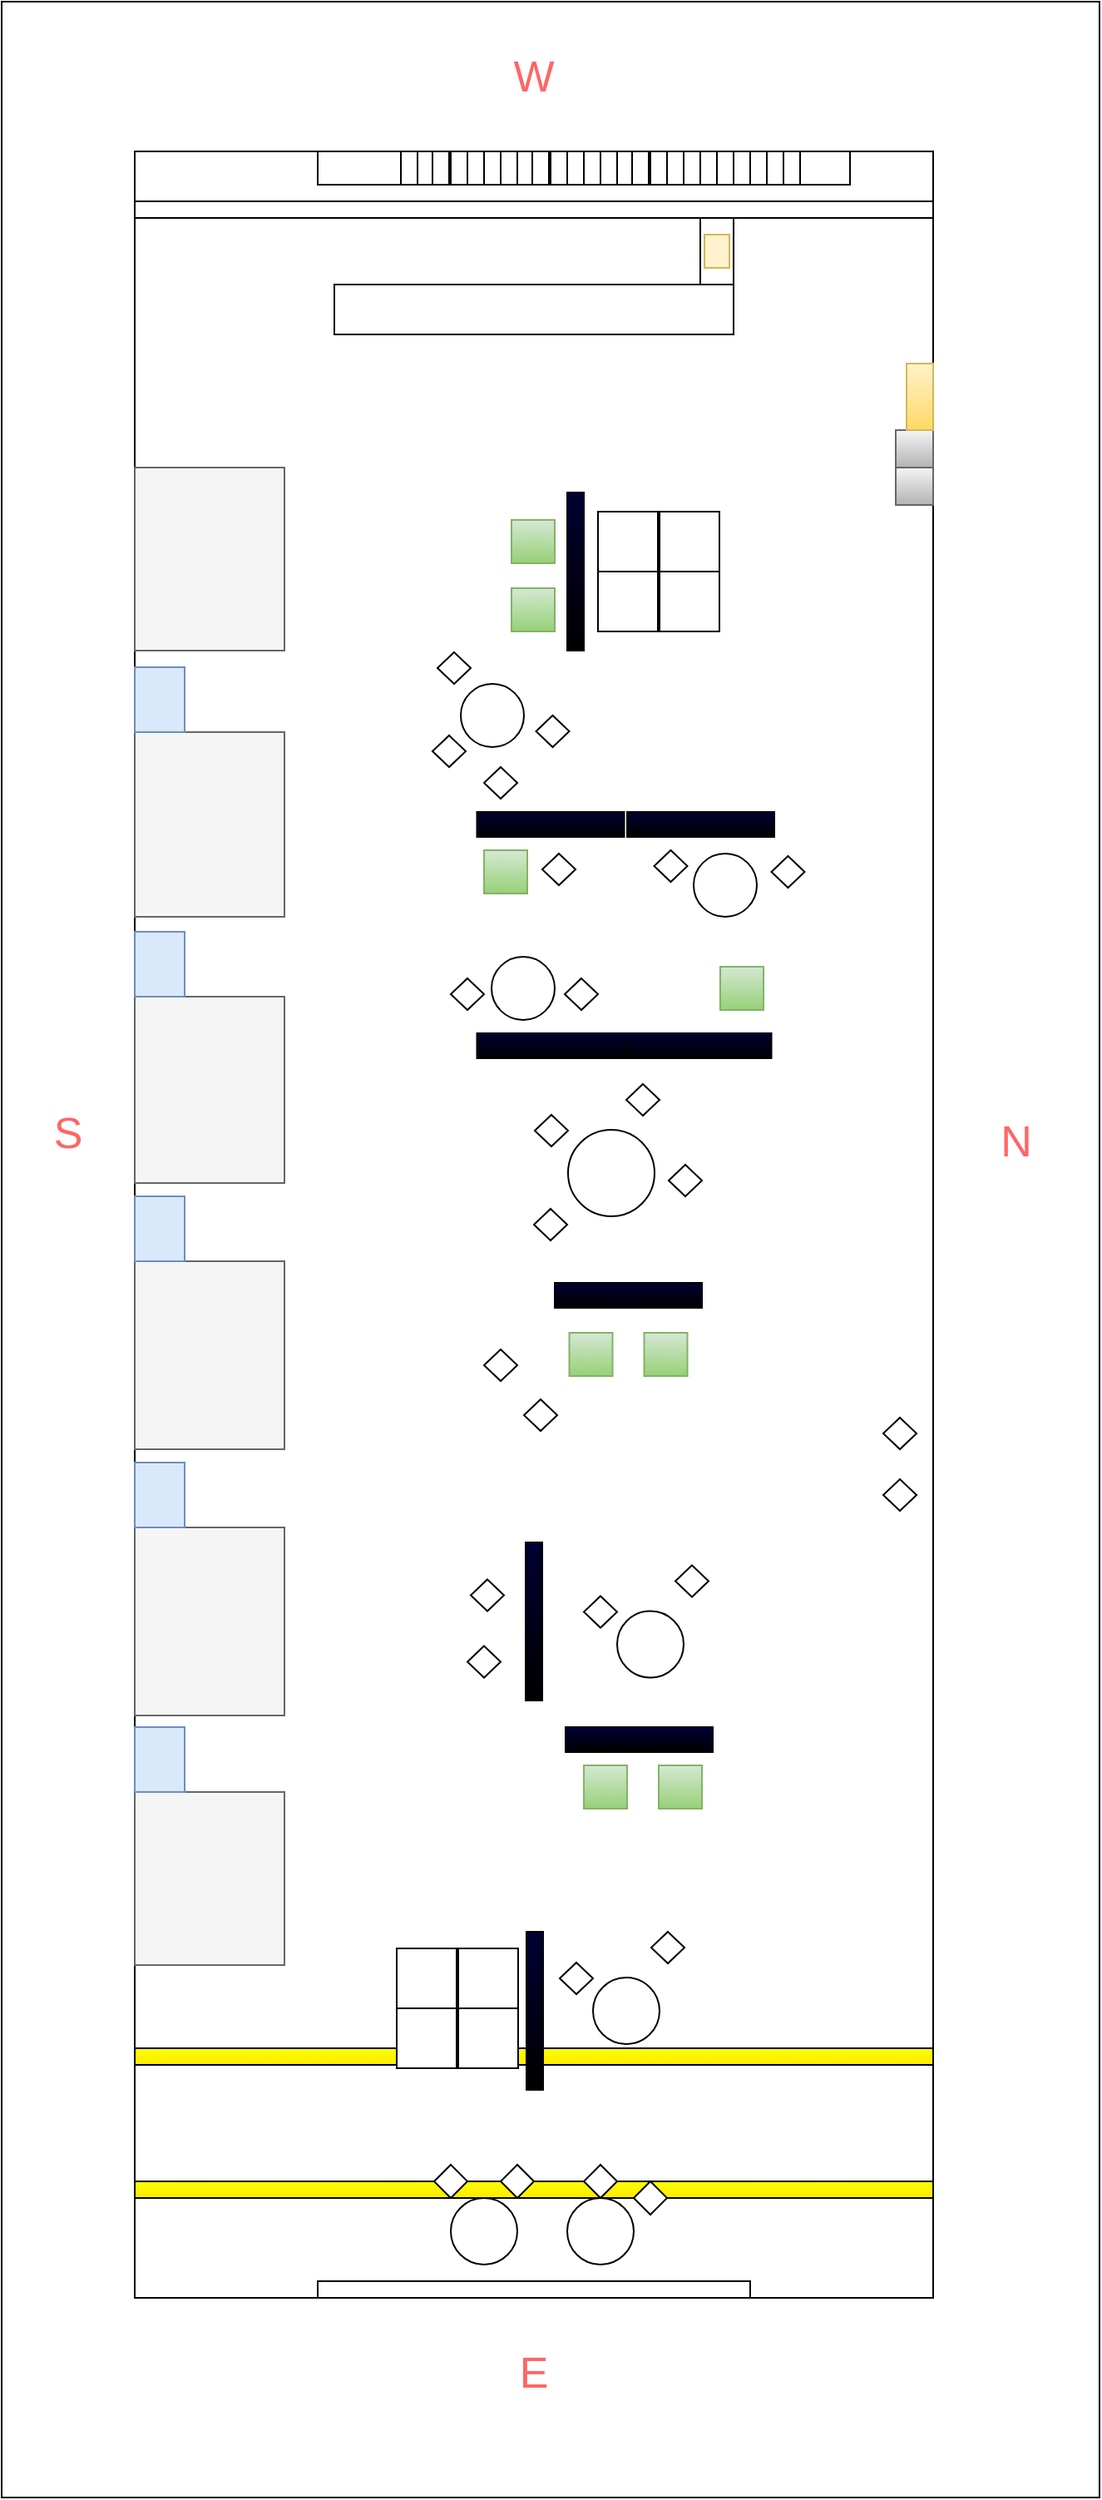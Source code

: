 <mxfile version="24.4.0" type="device">
  <diagram name="Page-1" id="peKzmMszpbKrmGetyb13">
    <mxGraphModel dx="1302" dy="1877" grid="1" gridSize="10" guides="1" tooltips="1" connect="1" arrows="1" fold="1" page="1" pageScale="1" pageWidth="827" pageHeight="1169" math="0" shadow="0">
      <root>
        <mxCell id="0" />
        <mxCell id="1" parent="0" />
        <mxCell id="msCMPJcNtfmj9_Efs-TA-1" value="" style="rounded=0;whiteSpace=wrap;html=1;" vertex="1" parent="1">
          <mxGeometry x="30" y="-80" width="660" height="1500" as="geometry" />
        </mxCell>
        <mxCell id="msCMPJcNtfmj9_Efs-TA-2" value="" style="rounded=0;whiteSpace=wrap;html=1;" vertex="1" parent="1">
          <mxGeometry x="110" y="10" width="480" height="1290" as="geometry" />
        </mxCell>
        <mxCell id="msCMPJcNtfmj9_Efs-TA-4" value="N" style="text;html=1;align=center;verticalAlign=middle;whiteSpace=wrap;rounded=0;fontSize=26;fontColor=#FF6666;" vertex="1" parent="1">
          <mxGeometry x="610" y="589.5" width="60" height="30" as="geometry" />
        </mxCell>
        <mxCell id="msCMPJcNtfmj9_Efs-TA-5" value="S" style="text;html=1;align=center;verticalAlign=middle;whiteSpace=wrap;rounded=0;fontSize=26;fontColor=#FF6666;" vertex="1" parent="1">
          <mxGeometry x="40" y="585" width="60" height="30" as="geometry" />
        </mxCell>
        <mxCell id="msCMPJcNtfmj9_Efs-TA-6" value="E" style="text;html=1;align=center;verticalAlign=middle;whiteSpace=wrap;rounded=0;fontSize=26;fontColor=#FF6666;" vertex="1" parent="1">
          <mxGeometry x="320" y="1330" width="60" height="30" as="geometry" />
        </mxCell>
        <mxCell id="msCMPJcNtfmj9_Efs-TA-7" value="W" style="text;html=1;align=center;verticalAlign=middle;whiteSpace=wrap;rounded=0;fontSize=26;fontColor=#FF6666;" vertex="1" parent="1">
          <mxGeometry x="320" y="-50" width="60" height="30" as="geometry" />
        </mxCell>
        <mxCell id="msCMPJcNtfmj9_Efs-TA-9" value="" style="rounded=0;whiteSpace=wrap;html=1;fillColor=#f5f5f5;fontColor=#333333;strokeColor=#666666;" vertex="1" parent="1">
          <mxGeometry x="110" y="200" width="90" height="110" as="geometry" />
        </mxCell>
        <mxCell id="msCMPJcNtfmj9_Efs-TA-10" value="" style="rounded=0;whiteSpace=wrap;html=1;fillColor=#f5f5f5;fontColor=#333333;strokeColor=#666666;" vertex="1" parent="1">
          <mxGeometry x="110" y="359" width="90" height="111" as="geometry" />
        </mxCell>
        <mxCell id="msCMPJcNtfmj9_Efs-TA-11" value="" style="rounded=0;whiteSpace=wrap;html=1;fillColor=#f5f5f5;fontColor=#333333;strokeColor=#666666;" vertex="1" parent="1">
          <mxGeometry x="110" y="518" width="90" height="112" as="geometry" />
        </mxCell>
        <mxCell id="msCMPJcNtfmj9_Efs-TA-12" value="" style="rounded=0;whiteSpace=wrap;html=1;fillColor=#f5f5f5;fontColor=#333333;strokeColor=#666666;" vertex="1" parent="1">
          <mxGeometry x="110" y="677" width="90" height="113" as="geometry" />
        </mxCell>
        <mxCell id="msCMPJcNtfmj9_Efs-TA-13" value="" style="rounded=0;whiteSpace=wrap;html=1;fillColor=#f5f5f5;fontColor=#333333;strokeColor=#666666;" vertex="1" parent="1">
          <mxGeometry x="110" y="837" width="90" height="113" as="geometry" />
        </mxCell>
        <mxCell id="msCMPJcNtfmj9_Efs-TA-14" value="" style="rounded=0;whiteSpace=wrap;html=1;fillColor=#f5f5f5;fontColor=#333333;strokeColor=#666666;" vertex="1" parent="1">
          <mxGeometry x="110" y="996" width="90" height="104" as="geometry" />
        </mxCell>
        <mxCell id="msCMPJcNtfmj9_Efs-TA-18" value="" style="rounded=0;whiteSpace=wrap;html=1;" vertex="1" parent="1">
          <mxGeometry x="220" y="1290" width="260" height="10" as="geometry" />
        </mxCell>
        <mxCell id="msCMPJcNtfmj9_Efs-TA-23" value="" style="rounded=0;whiteSpace=wrap;html=1;" vertex="1" parent="1">
          <mxGeometry x="230" y="90" width="240" height="30" as="geometry" />
        </mxCell>
        <mxCell id="msCMPJcNtfmj9_Efs-TA-24" value="" style="rounded=0;whiteSpace=wrap;html=1;" vertex="1" parent="1">
          <mxGeometry x="110" y="40" width="480" height="10" as="geometry" />
        </mxCell>
        <mxCell id="msCMPJcNtfmj9_Efs-TA-25" value="" style="rounded=0;whiteSpace=wrap;html=1;" vertex="1" parent="1">
          <mxGeometry x="450" y="50" width="20" height="40" as="geometry" />
        </mxCell>
        <mxCell id="msCMPJcNtfmj9_Efs-TA-26" value="" style="rounded=0;whiteSpace=wrap;html=1;fillColor=#fff2cc;strokeColor=#d6b656;" vertex="1" parent="1">
          <mxGeometry x="452.5" y="60" width="15" height="20" as="geometry" />
        </mxCell>
        <mxCell id="msCMPJcNtfmj9_Efs-TA-27" value="" style="rounded=0;whiteSpace=wrap;html=1;" vertex="1" parent="1">
          <mxGeometry x="390" y="10" width="120" height="20" as="geometry" />
        </mxCell>
        <mxCell id="msCMPJcNtfmj9_Efs-TA-28" value="" style="rounded=0;whiteSpace=wrap;html=1;" vertex="1" parent="1">
          <mxGeometry x="510" y="10" width="30" height="20" as="geometry" />
        </mxCell>
        <mxCell id="msCMPJcNtfmj9_Efs-TA-29" value="" style="rounded=0;whiteSpace=wrap;html=1;" vertex="1" parent="1">
          <mxGeometry x="390" y="10" width="10" height="20" as="geometry" />
        </mxCell>
        <mxCell id="msCMPJcNtfmj9_Efs-TA-30" value="" style="rounded=0;whiteSpace=wrap;html=1;" vertex="1" parent="1">
          <mxGeometry x="400" y="10" width="10" height="20" as="geometry" />
        </mxCell>
        <mxCell id="msCMPJcNtfmj9_Efs-TA-31" value="" style="rounded=0;whiteSpace=wrap;html=1;" vertex="1" parent="1">
          <mxGeometry x="409" y="10" width="10" height="20" as="geometry" />
        </mxCell>
        <mxCell id="msCMPJcNtfmj9_Efs-TA-32" value="" style="rounded=0;whiteSpace=wrap;html=1;" vertex="1" parent="1">
          <mxGeometry x="420" y="10" width="10" height="20" as="geometry" />
        </mxCell>
        <mxCell id="msCMPJcNtfmj9_Efs-TA-33" value="" style="rounded=0;whiteSpace=wrap;html=1;" vertex="1" parent="1">
          <mxGeometry x="430" y="10" width="10" height="20" as="geometry" />
        </mxCell>
        <mxCell id="msCMPJcNtfmj9_Efs-TA-34" value="" style="rounded=0;whiteSpace=wrap;html=1;" vertex="1" parent="1">
          <mxGeometry x="440" y="10" width="10" height="20" as="geometry" />
        </mxCell>
        <mxCell id="msCMPJcNtfmj9_Efs-TA-35" value="" style="rounded=0;whiteSpace=wrap;html=1;" vertex="1" parent="1">
          <mxGeometry x="450" y="10" width="10" height="20" as="geometry" />
        </mxCell>
        <mxCell id="msCMPJcNtfmj9_Efs-TA-36" value="" style="rounded=0;whiteSpace=wrap;html=1;" vertex="1" parent="1">
          <mxGeometry x="460" y="10" width="10" height="20" as="geometry" />
        </mxCell>
        <mxCell id="msCMPJcNtfmj9_Efs-TA-37" value="" style="rounded=0;whiteSpace=wrap;html=1;" vertex="1" parent="1">
          <mxGeometry x="470" y="10" width="10" height="20" as="geometry" />
        </mxCell>
        <mxCell id="msCMPJcNtfmj9_Efs-TA-38" value="" style="rounded=0;whiteSpace=wrap;html=1;" vertex="1" parent="1">
          <mxGeometry x="480" y="10" width="10" height="20" as="geometry" />
        </mxCell>
        <mxCell id="msCMPJcNtfmj9_Efs-TA-39" value="" style="rounded=0;whiteSpace=wrap;html=1;" vertex="1" parent="1">
          <mxGeometry x="490" y="10" width="10" height="20" as="geometry" />
        </mxCell>
        <mxCell id="msCMPJcNtfmj9_Efs-TA-40" value="" style="rounded=0;whiteSpace=wrap;html=1;" vertex="1" parent="1">
          <mxGeometry x="330" y="10" width="10" height="20" as="geometry" />
        </mxCell>
        <mxCell id="msCMPJcNtfmj9_Efs-TA-41" value="" style="rounded=0;whiteSpace=wrap;html=1;" vertex="1" parent="1">
          <mxGeometry x="340" y="10" width="10" height="20" as="geometry" />
        </mxCell>
        <mxCell id="msCMPJcNtfmj9_Efs-TA-42" value="" style="rounded=0;whiteSpace=wrap;html=1;" vertex="1" parent="1">
          <mxGeometry x="349" y="10" width="10" height="20" as="geometry" />
        </mxCell>
        <mxCell id="msCMPJcNtfmj9_Efs-TA-43" value="" style="rounded=0;whiteSpace=wrap;html=1;" vertex="1" parent="1">
          <mxGeometry x="360" y="10" width="10" height="20" as="geometry" />
        </mxCell>
        <mxCell id="msCMPJcNtfmj9_Efs-TA-44" value="" style="rounded=0;whiteSpace=wrap;html=1;" vertex="1" parent="1">
          <mxGeometry x="370" y="10" width="10" height="20" as="geometry" />
        </mxCell>
        <mxCell id="msCMPJcNtfmj9_Efs-TA-45" value="" style="rounded=0;whiteSpace=wrap;html=1;" vertex="1" parent="1">
          <mxGeometry x="380" y="10" width="10" height="20" as="geometry" />
        </mxCell>
        <mxCell id="msCMPJcNtfmj9_Efs-TA-46" value="" style="rounded=0;whiteSpace=wrap;html=1;" vertex="1" parent="1">
          <mxGeometry x="270" y="10" width="10" height="20" as="geometry" />
        </mxCell>
        <mxCell id="msCMPJcNtfmj9_Efs-TA-47" value="" style="rounded=0;whiteSpace=wrap;html=1;" vertex="1" parent="1">
          <mxGeometry x="280" y="10" width="10" height="20" as="geometry" />
        </mxCell>
        <mxCell id="msCMPJcNtfmj9_Efs-TA-48" value="" style="rounded=0;whiteSpace=wrap;html=1;" vertex="1" parent="1">
          <mxGeometry x="289" y="10" width="10" height="20" as="geometry" />
        </mxCell>
        <mxCell id="msCMPJcNtfmj9_Efs-TA-49" value="" style="rounded=0;whiteSpace=wrap;html=1;" vertex="1" parent="1">
          <mxGeometry x="300" y="10" width="10" height="20" as="geometry" />
        </mxCell>
        <mxCell id="msCMPJcNtfmj9_Efs-TA-50" value="" style="rounded=0;whiteSpace=wrap;html=1;" vertex="1" parent="1">
          <mxGeometry x="310" y="10" width="10" height="20" as="geometry" />
        </mxCell>
        <mxCell id="msCMPJcNtfmj9_Efs-TA-51" value="" style="rounded=0;whiteSpace=wrap;html=1;" vertex="1" parent="1">
          <mxGeometry x="320" y="10" width="10" height="20" as="geometry" />
        </mxCell>
        <mxCell id="msCMPJcNtfmj9_Efs-TA-52" value="" style="rounded=0;whiteSpace=wrap;html=1;" vertex="1" parent="1">
          <mxGeometry x="220" y="10" width="50" height="20" as="geometry" />
        </mxCell>
        <mxCell id="msCMPJcNtfmj9_Efs-TA-53" value="" style="rounded=0;whiteSpace=wrap;html=1;fillColor=#dae8fc;strokeColor=#6c8ebf;" vertex="1" parent="1">
          <mxGeometry x="110" y="957" width="30" height="39" as="geometry" />
        </mxCell>
        <mxCell id="msCMPJcNtfmj9_Efs-TA-54" value="" style="rounded=0;whiteSpace=wrap;html=1;fillColor=#dae8fc;strokeColor=#6c8ebf;" vertex="1" parent="1">
          <mxGeometry x="110" y="798" width="30" height="39" as="geometry" />
        </mxCell>
        <mxCell id="msCMPJcNtfmj9_Efs-TA-55" value="" style="rounded=0;whiteSpace=wrap;html=1;fillColor=#dae8fc;strokeColor=#6c8ebf;" vertex="1" parent="1">
          <mxGeometry x="110" y="638" width="30" height="39" as="geometry" />
        </mxCell>
        <mxCell id="msCMPJcNtfmj9_Efs-TA-56" value="" style="rounded=0;whiteSpace=wrap;html=1;fillColor=#dae8fc;strokeColor=#6c8ebf;" vertex="1" parent="1">
          <mxGeometry x="110" y="479" width="30" height="39" as="geometry" />
        </mxCell>
        <mxCell id="msCMPJcNtfmj9_Efs-TA-58" value="" style="rounded=0;whiteSpace=wrap;html=1;fillColor=#dae8fc;strokeColor=#6c8ebf;" vertex="1" parent="1">
          <mxGeometry x="110" y="320" width="30" height="39" as="geometry" />
        </mxCell>
        <mxCell id="msCMPJcNtfmj9_Efs-TA-59" value="" style="rounded=0;whiteSpace=wrap;html=1;fillColor=#fbff00;gradientColor=#ffea00;" vertex="1" parent="1">
          <mxGeometry x="110" y="1230" width="480" height="10" as="geometry" />
        </mxCell>
        <mxCell id="msCMPJcNtfmj9_Efs-TA-19" value="" style="rhombus;whiteSpace=wrap;html=1;" vertex="1" parent="1">
          <mxGeometry x="410" y="1230" width="20" height="20" as="geometry" />
        </mxCell>
        <mxCell id="msCMPJcNtfmj9_Efs-TA-20" value="" style="rhombus;whiteSpace=wrap;html=1;" vertex="1" parent="1">
          <mxGeometry x="380" y="1220" width="20" height="20" as="geometry" />
        </mxCell>
        <mxCell id="msCMPJcNtfmj9_Efs-TA-21" value="" style="rhombus;whiteSpace=wrap;html=1;" vertex="1" parent="1">
          <mxGeometry x="330" y="1220" width="20" height="20" as="geometry" />
        </mxCell>
        <mxCell id="msCMPJcNtfmj9_Efs-TA-22" value="" style="rhombus;whiteSpace=wrap;html=1;" vertex="1" parent="1">
          <mxGeometry x="290" y="1220" width="20" height="20" as="geometry" />
        </mxCell>
        <mxCell id="msCMPJcNtfmj9_Efs-TA-15" value="" style="ellipse;whiteSpace=wrap;html=1;aspect=fixed;" vertex="1" parent="1">
          <mxGeometry x="300" y="1240" width="40" height="40" as="geometry" />
        </mxCell>
        <mxCell id="msCMPJcNtfmj9_Efs-TA-17" value="" style="ellipse;whiteSpace=wrap;html=1;aspect=fixed;" vertex="1" parent="1">
          <mxGeometry x="370" y="1240" width="40" height="40" as="geometry" />
        </mxCell>
        <mxCell id="msCMPJcNtfmj9_Efs-TA-60" value="" style="rounded=0;whiteSpace=wrap;html=1;fillColor=#fbff00;gradientColor=#ffea00;" vertex="1" parent="1">
          <mxGeometry x="110" y="1150" width="480" height="10" as="geometry" />
        </mxCell>
        <mxCell id="msCMPJcNtfmj9_Efs-TA-61" value="" style="whiteSpace=wrap;html=1;aspect=fixed;" vertex="1" parent="1">
          <mxGeometry x="267.5" y="1126" width="36" height="36" as="geometry" />
        </mxCell>
        <mxCell id="msCMPJcNtfmj9_Efs-TA-62" value="" style="whiteSpace=wrap;html=1;aspect=fixed;" vertex="1" parent="1">
          <mxGeometry x="304.5" y="1126" width="36" height="36" as="geometry" />
        </mxCell>
        <mxCell id="msCMPJcNtfmj9_Efs-TA-63" value="" style="whiteSpace=wrap;html=1;aspect=fixed;" vertex="1" parent="1">
          <mxGeometry x="267.5" y="1090" width="36" height="36" as="geometry" />
        </mxCell>
        <mxCell id="msCMPJcNtfmj9_Efs-TA-64" value="" style="whiteSpace=wrap;html=1;aspect=fixed;" vertex="1" parent="1">
          <mxGeometry x="304.5" y="1090" width="36" height="36" as="geometry" />
        </mxCell>
        <mxCell id="msCMPJcNtfmj9_Efs-TA-65" value="" style="rounded=0;whiteSpace=wrap;html=1;gradientColor=default;fillColor=#000033;" vertex="1" parent="1">
          <mxGeometry x="345.5" y="1080" width="10" height="95" as="geometry" />
        </mxCell>
        <mxCell id="msCMPJcNtfmj9_Efs-TA-69" value="" style="ellipse;whiteSpace=wrap;html=1;aspect=fixed;direction=south;" vertex="1" parent="1">
          <mxGeometry x="385.5" y="1107.5" width="40" height="40" as="geometry" />
        </mxCell>
        <mxCell id="msCMPJcNtfmj9_Efs-TA-70" value="" style="rhombus;whiteSpace=wrap;html=1;" vertex="1" parent="1">
          <mxGeometry x="365.5" y="1098.5" width="20" height="19" as="geometry" />
        </mxCell>
        <mxCell id="msCMPJcNtfmj9_Efs-TA-71" value="" style="rhombus;whiteSpace=wrap;html=1;" vertex="1" parent="1">
          <mxGeometry x="420.5" y="1080" width="20" height="19" as="geometry" />
        </mxCell>
        <mxCell id="msCMPJcNtfmj9_Efs-TA-72" value="" style="rounded=0;whiteSpace=wrap;html=1;gradientColor=default;fillColor=#000033;" vertex="1" parent="1">
          <mxGeometry x="345" y="846" width="10" height="95" as="geometry" />
        </mxCell>
        <mxCell id="msCMPJcNtfmj9_Efs-TA-73" value="" style="rounded=0;whiteSpace=wrap;html=1;gradientColor=default;fillColor=#000033;" vertex="1" parent="1">
          <mxGeometry x="369" y="957" width="88.5" height="15" as="geometry" />
        </mxCell>
        <mxCell id="msCMPJcNtfmj9_Efs-TA-74" value="" style="whiteSpace=wrap;html=1;aspect=fixed;fillColor=#d5e8d4;gradientColor=#97d077;strokeColor=#82b366;" vertex="1" parent="1">
          <mxGeometry x="380" y="980" width="26" height="26" as="geometry" />
        </mxCell>
        <mxCell id="msCMPJcNtfmj9_Efs-TA-75" value="" style="whiteSpace=wrap;html=1;aspect=fixed;fillColor=#d5e8d4;gradientColor=#97d077;strokeColor=#82b366;" vertex="1" parent="1">
          <mxGeometry x="425" y="980" width="26" height="26" as="geometry" />
        </mxCell>
        <mxCell id="msCMPJcNtfmj9_Efs-TA-77" value="" style="rounded=0;whiteSpace=wrap;html=1;gradientColor=default;fillColor=#000033;" vertex="1" parent="1">
          <mxGeometry x="362.5" y="690" width="88.5" height="15" as="geometry" />
        </mxCell>
        <mxCell id="msCMPJcNtfmj9_Efs-TA-78" value="" style="rounded=0;whiteSpace=wrap;html=1;gradientColor=default;fillColor=#000033;" vertex="1" parent="1">
          <mxGeometry x="315.75" y="540" width="88.5" height="15" as="geometry" />
        </mxCell>
        <mxCell id="msCMPJcNtfmj9_Efs-TA-79" value="" style="rounded=0;whiteSpace=wrap;html=1;gradientColor=default;fillColor=#000033;" vertex="1" parent="1">
          <mxGeometry x="315.75" y="407" width="88.5" height="15" as="geometry" />
        </mxCell>
        <mxCell id="msCMPJcNtfmj9_Efs-TA-81" value="" style="rounded=0;whiteSpace=wrap;html=1;gradientColor=default;fillColor=#000033;" vertex="1" parent="1">
          <mxGeometry x="370" y="215" width="10" height="95" as="geometry" />
        </mxCell>
        <mxCell id="msCMPJcNtfmj9_Efs-TA-82" value="" style="rounded=0;whiteSpace=wrap;html=1;gradientColor=default;fillColor=#000033;" vertex="1" parent="1">
          <mxGeometry x="406" y="407" width="88.5" height="15" as="geometry" />
        </mxCell>
        <mxCell id="msCMPJcNtfmj9_Efs-TA-83" value="" style="rounded=0;whiteSpace=wrap;html=1;gradientColor=default;fillColor=#000033;" vertex="1" parent="1">
          <mxGeometry x="404.25" y="540" width="88.5" height="15" as="geometry" />
        </mxCell>
        <mxCell id="msCMPJcNtfmj9_Efs-TA-84" value="" style="whiteSpace=wrap;html=1;aspect=fixed;" vertex="1" parent="1">
          <mxGeometry x="388.5" y="262.5" width="36" height="36" as="geometry" />
        </mxCell>
        <mxCell id="msCMPJcNtfmj9_Efs-TA-85" value="" style="whiteSpace=wrap;html=1;aspect=fixed;" vertex="1" parent="1">
          <mxGeometry x="425.5" y="262.5" width="36" height="36" as="geometry" />
        </mxCell>
        <mxCell id="msCMPJcNtfmj9_Efs-TA-86" value="" style="whiteSpace=wrap;html=1;aspect=fixed;" vertex="1" parent="1">
          <mxGeometry x="388.5" y="226.5" width="36" height="36" as="geometry" />
        </mxCell>
        <mxCell id="msCMPJcNtfmj9_Efs-TA-87" value="" style="whiteSpace=wrap;html=1;aspect=fixed;" vertex="1" parent="1">
          <mxGeometry x="425.5" y="226.5" width="36" height="36" as="geometry" />
        </mxCell>
        <mxCell id="msCMPJcNtfmj9_Efs-TA-88" value="" style="whiteSpace=wrap;html=1;aspect=fixed;fillColor=#d5e8d4;gradientColor=#97d077;strokeColor=#82b366;" vertex="1" parent="1">
          <mxGeometry x="371.25" y="720" width="26" height="26" as="geometry" />
        </mxCell>
        <mxCell id="msCMPJcNtfmj9_Efs-TA-89" value="" style="whiteSpace=wrap;html=1;aspect=fixed;fillColor=#d5e8d4;gradientColor=#97d077;strokeColor=#82b366;" vertex="1" parent="1">
          <mxGeometry x="416.25" y="720" width="26" height="26" as="geometry" />
        </mxCell>
        <mxCell id="msCMPJcNtfmj9_Efs-TA-90" value="" style="whiteSpace=wrap;html=1;aspect=fixed;fillColor=#d5e8d4;gradientColor=#97d077;strokeColor=#82b366;" vertex="1" parent="1">
          <mxGeometry x="336.5" y="231.5" width="26" height="26" as="geometry" />
        </mxCell>
        <mxCell id="msCMPJcNtfmj9_Efs-TA-91" value="" style="whiteSpace=wrap;html=1;aspect=fixed;fillColor=#d5e8d4;gradientColor=#97d077;strokeColor=#82b366;" vertex="1" parent="1">
          <mxGeometry x="336.5" y="272.5" width="26" height="26" as="geometry" />
        </mxCell>
        <mxCell id="msCMPJcNtfmj9_Efs-TA-92" value="" style="ellipse;whiteSpace=wrap;html=1;aspect=fixed;" vertex="1" parent="1">
          <mxGeometry x="400" y="887.25" width="40" height="40" as="geometry" />
        </mxCell>
        <mxCell id="msCMPJcNtfmj9_Efs-TA-93" value="" style="rhombus;whiteSpace=wrap;html=1;" vertex="1" parent="1">
          <mxGeometry x="380" y="878.25" width="20" height="19" as="geometry" />
        </mxCell>
        <mxCell id="msCMPJcNtfmj9_Efs-TA-94" value="" style="rhombus;whiteSpace=wrap;html=1;" vertex="1" parent="1">
          <mxGeometry x="435" y="859.75" width="20" height="19" as="geometry" />
        </mxCell>
        <mxCell id="msCMPJcNtfmj9_Efs-TA-95" value="" style="ellipse;whiteSpace=wrap;html=1;aspect=fixed;" vertex="1" parent="1">
          <mxGeometry x="370.5" y="598" width="52" height="52" as="geometry" />
        </mxCell>
        <mxCell id="msCMPJcNtfmj9_Efs-TA-96" value="" style="rhombus;whiteSpace=wrap;html=1;" vertex="1" parent="1">
          <mxGeometry x="350.5" y="589" width="20" height="19" as="geometry" />
        </mxCell>
        <mxCell id="msCMPJcNtfmj9_Efs-TA-97" value="" style="rhombus;whiteSpace=wrap;html=1;" vertex="1" parent="1">
          <mxGeometry x="405.5" y="570.5" width="20" height="19" as="geometry" />
        </mxCell>
        <mxCell id="msCMPJcNtfmj9_Efs-TA-98" value="" style="rhombus;whiteSpace=wrap;html=1;" vertex="1" parent="1">
          <mxGeometry x="431" y="619" width="20" height="19" as="geometry" />
        </mxCell>
        <mxCell id="msCMPJcNtfmj9_Efs-TA-99" value="" style="rhombus;whiteSpace=wrap;html=1;" vertex="1" parent="1">
          <mxGeometry x="350" y="645.5" width="20" height="19" as="geometry" />
        </mxCell>
        <mxCell id="msCMPJcNtfmj9_Efs-TA-100" value="" style="whiteSpace=wrap;html=1;aspect=fixed;fillColor=#d5e8d4;gradientColor=#97d077;strokeColor=#82b366;" vertex="1" parent="1">
          <mxGeometry x="462" y="500" width="26" height="26" as="geometry" />
        </mxCell>
        <mxCell id="msCMPJcNtfmj9_Efs-TA-101" value="" style="whiteSpace=wrap;html=1;aspect=fixed;fillColor=#d5e8d4;gradientColor=#97d077;strokeColor=#82b366;" vertex="1" parent="1">
          <mxGeometry x="320" y="430" width="26" height="26" as="geometry" />
        </mxCell>
        <mxCell id="msCMPJcNtfmj9_Efs-TA-102" value="" style="rhombus;whiteSpace=wrap;html=1;" vertex="1" parent="1">
          <mxGeometry x="320" y="730" width="20" height="19" as="geometry" />
        </mxCell>
        <mxCell id="msCMPJcNtfmj9_Efs-TA-103" value="" style="rhombus;whiteSpace=wrap;html=1;" vertex="1" parent="1">
          <mxGeometry x="344" y="760" width="20" height="19" as="geometry" />
        </mxCell>
        <mxCell id="msCMPJcNtfmj9_Efs-TA-104" value="" style="rhombus;whiteSpace=wrap;html=1;" vertex="1" parent="1">
          <mxGeometry x="310" y="908.25" width="20" height="19" as="geometry" />
        </mxCell>
        <mxCell id="msCMPJcNtfmj9_Efs-TA-105" value="" style="rhombus;whiteSpace=wrap;html=1;" vertex="1" parent="1">
          <mxGeometry x="312" y="868.25" width="20" height="19" as="geometry" />
        </mxCell>
        <mxCell id="msCMPJcNtfmj9_Efs-TA-106" value="" style="rhombus;whiteSpace=wrap;html=1;" vertex="1" parent="1">
          <mxGeometry x="560" y="771" width="20" height="19" as="geometry" />
        </mxCell>
        <mxCell id="msCMPJcNtfmj9_Efs-TA-107" value="" style="rhombus;whiteSpace=wrap;html=1;" vertex="1" parent="1">
          <mxGeometry x="560" y="808" width="20" height="19" as="geometry" />
        </mxCell>
        <mxCell id="msCMPJcNtfmj9_Efs-TA-108" value="" style="ellipse;whiteSpace=wrap;html=1;aspect=fixed;" vertex="1" parent="1">
          <mxGeometry x="324.5" y="494" width="38" height="38" as="geometry" />
        </mxCell>
        <mxCell id="msCMPJcNtfmj9_Efs-TA-109" value="" style="ellipse;whiteSpace=wrap;html=1;aspect=fixed;" vertex="1" parent="1">
          <mxGeometry x="446" y="432" width="38" height="38" as="geometry" />
        </mxCell>
        <mxCell id="msCMPJcNtfmj9_Efs-TA-110" value="" style="rhombus;whiteSpace=wrap;html=1;" vertex="1" parent="1">
          <mxGeometry x="422.25" y="430" width="20" height="19" as="geometry" />
        </mxCell>
        <mxCell id="msCMPJcNtfmj9_Efs-TA-111" value="" style="rhombus;whiteSpace=wrap;html=1;" vertex="1" parent="1">
          <mxGeometry x="492.75" y="433.5" width="20" height="19" as="geometry" />
        </mxCell>
        <mxCell id="msCMPJcNtfmj9_Efs-TA-114" value="" style="rhombus;whiteSpace=wrap;html=1;" vertex="1" parent="1">
          <mxGeometry x="368.5" y="507" width="20" height="19" as="geometry" />
        </mxCell>
        <mxCell id="msCMPJcNtfmj9_Efs-TA-115" value="" style="rhombus;whiteSpace=wrap;html=1;" vertex="1" parent="1">
          <mxGeometry x="300" y="507" width="20" height="19" as="geometry" />
        </mxCell>
        <mxCell id="msCMPJcNtfmj9_Efs-TA-116" value="" style="rhombus;whiteSpace=wrap;html=1;" vertex="1" parent="1">
          <mxGeometry x="355" y="432" width="20" height="19" as="geometry" />
        </mxCell>
        <mxCell id="msCMPJcNtfmj9_Efs-TA-117" value="" style="rhombus;whiteSpace=wrap;html=1;" vertex="1" parent="1">
          <mxGeometry x="320" y="380" width="20" height="19" as="geometry" />
        </mxCell>
        <mxCell id="msCMPJcNtfmj9_Efs-TA-118" value="" style="ellipse;whiteSpace=wrap;html=1;aspect=fixed;" vertex="1" parent="1">
          <mxGeometry x="306" y="330" width="38" height="38" as="geometry" />
        </mxCell>
        <mxCell id="msCMPJcNtfmj9_Efs-TA-119" value="" style="rhombus;whiteSpace=wrap;html=1;" vertex="1" parent="1">
          <mxGeometry x="351.25" y="349" width="20" height="19" as="geometry" />
        </mxCell>
        <mxCell id="msCMPJcNtfmj9_Efs-TA-120" value="" style="rhombus;whiteSpace=wrap;html=1;" vertex="1" parent="1">
          <mxGeometry x="292" y="311" width="20" height="19" as="geometry" />
        </mxCell>
        <mxCell id="msCMPJcNtfmj9_Efs-TA-121" value="" style="rhombus;whiteSpace=wrap;html=1;" vertex="1" parent="1">
          <mxGeometry x="289" y="361" width="20" height="19" as="geometry" />
        </mxCell>
        <mxCell id="msCMPJcNtfmj9_Efs-TA-122" value="" style="whiteSpace=wrap;html=1;aspect=fixed;fillColor=#f5f5f5;gradientColor=#b3b3b3;strokeColor=#666666;" vertex="1" parent="1">
          <mxGeometry x="567.5" y="177.5" width="22.5" height="22.5" as="geometry" />
        </mxCell>
        <mxCell id="msCMPJcNtfmj9_Efs-TA-123" value="" style="whiteSpace=wrap;html=1;aspect=fixed;fillColor=#f5f5f5;gradientColor=#b3b3b3;strokeColor=#666666;" vertex="1" parent="1">
          <mxGeometry x="567.5" y="200" width="22.5" height="22.5" as="geometry" />
        </mxCell>
        <mxCell id="msCMPJcNtfmj9_Efs-TA-124" value="" style="rounded=0;whiteSpace=wrap;html=1;fillColor=#fff2cc;gradientColor=#ffd966;strokeColor=#d6b656;" vertex="1" parent="1">
          <mxGeometry x="574" y="137.5" width="16" height="40" as="geometry" />
        </mxCell>
      </root>
    </mxGraphModel>
  </diagram>
</mxfile>
